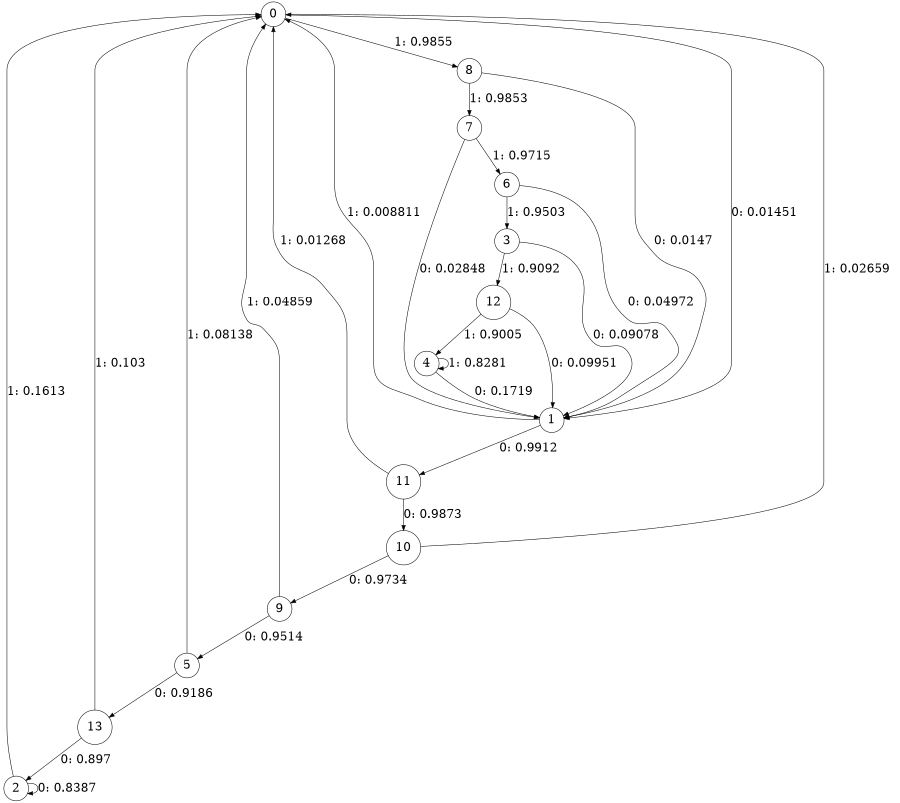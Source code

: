 digraph "ch4_both_grouped_diff_L15" {
size = "6,8.5";
ratio = "fill";
node [shape = circle];
node [fontsize = 24];
edge [fontsize = 24];
0 -> 1 [label = "0: 0.01451  "];
0 -> 8 [label = "1: 0.9855   "];
1 -> 11 [label = "0: 0.9912   "];
1 -> 0 [label = "1: 0.008811  "];
2 -> 2 [label = "0: 0.8387   "];
2 -> 0 [label = "1: 0.1613   "];
3 -> 1 [label = "0: 0.09078  "];
3 -> 12 [label = "1: 0.9092   "];
4 -> 1 [label = "0: 0.1719   "];
4 -> 4 [label = "1: 0.8281   "];
5 -> 13 [label = "0: 0.9186   "];
5 -> 0 [label = "1: 0.08138  "];
6 -> 1 [label = "0: 0.04972  "];
6 -> 3 [label = "1: 0.9503   "];
7 -> 1 [label = "0: 0.02848  "];
7 -> 6 [label = "1: 0.9715   "];
8 -> 1 [label = "0: 0.0147   "];
8 -> 7 [label = "1: 0.9853   "];
9 -> 5 [label = "0: 0.9514   "];
9 -> 0 [label = "1: 0.04859  "];
10 -> 9 [label = "0: 0.9734   "];
10 -> 0 [label = "1: 0.02659  "];
11 -> 10 [label = "0: 0.9873   "];
11 -> 0 [label = "1: 0.01268  "];
12 -> 1 [label = "0: 0.09951  "];
12 -> 4 [label = "1: 0.9005   "];
13 -> 2 [label = "0: 0.897    "];
13 -> 0 [label = "1: 0.103    "];
}